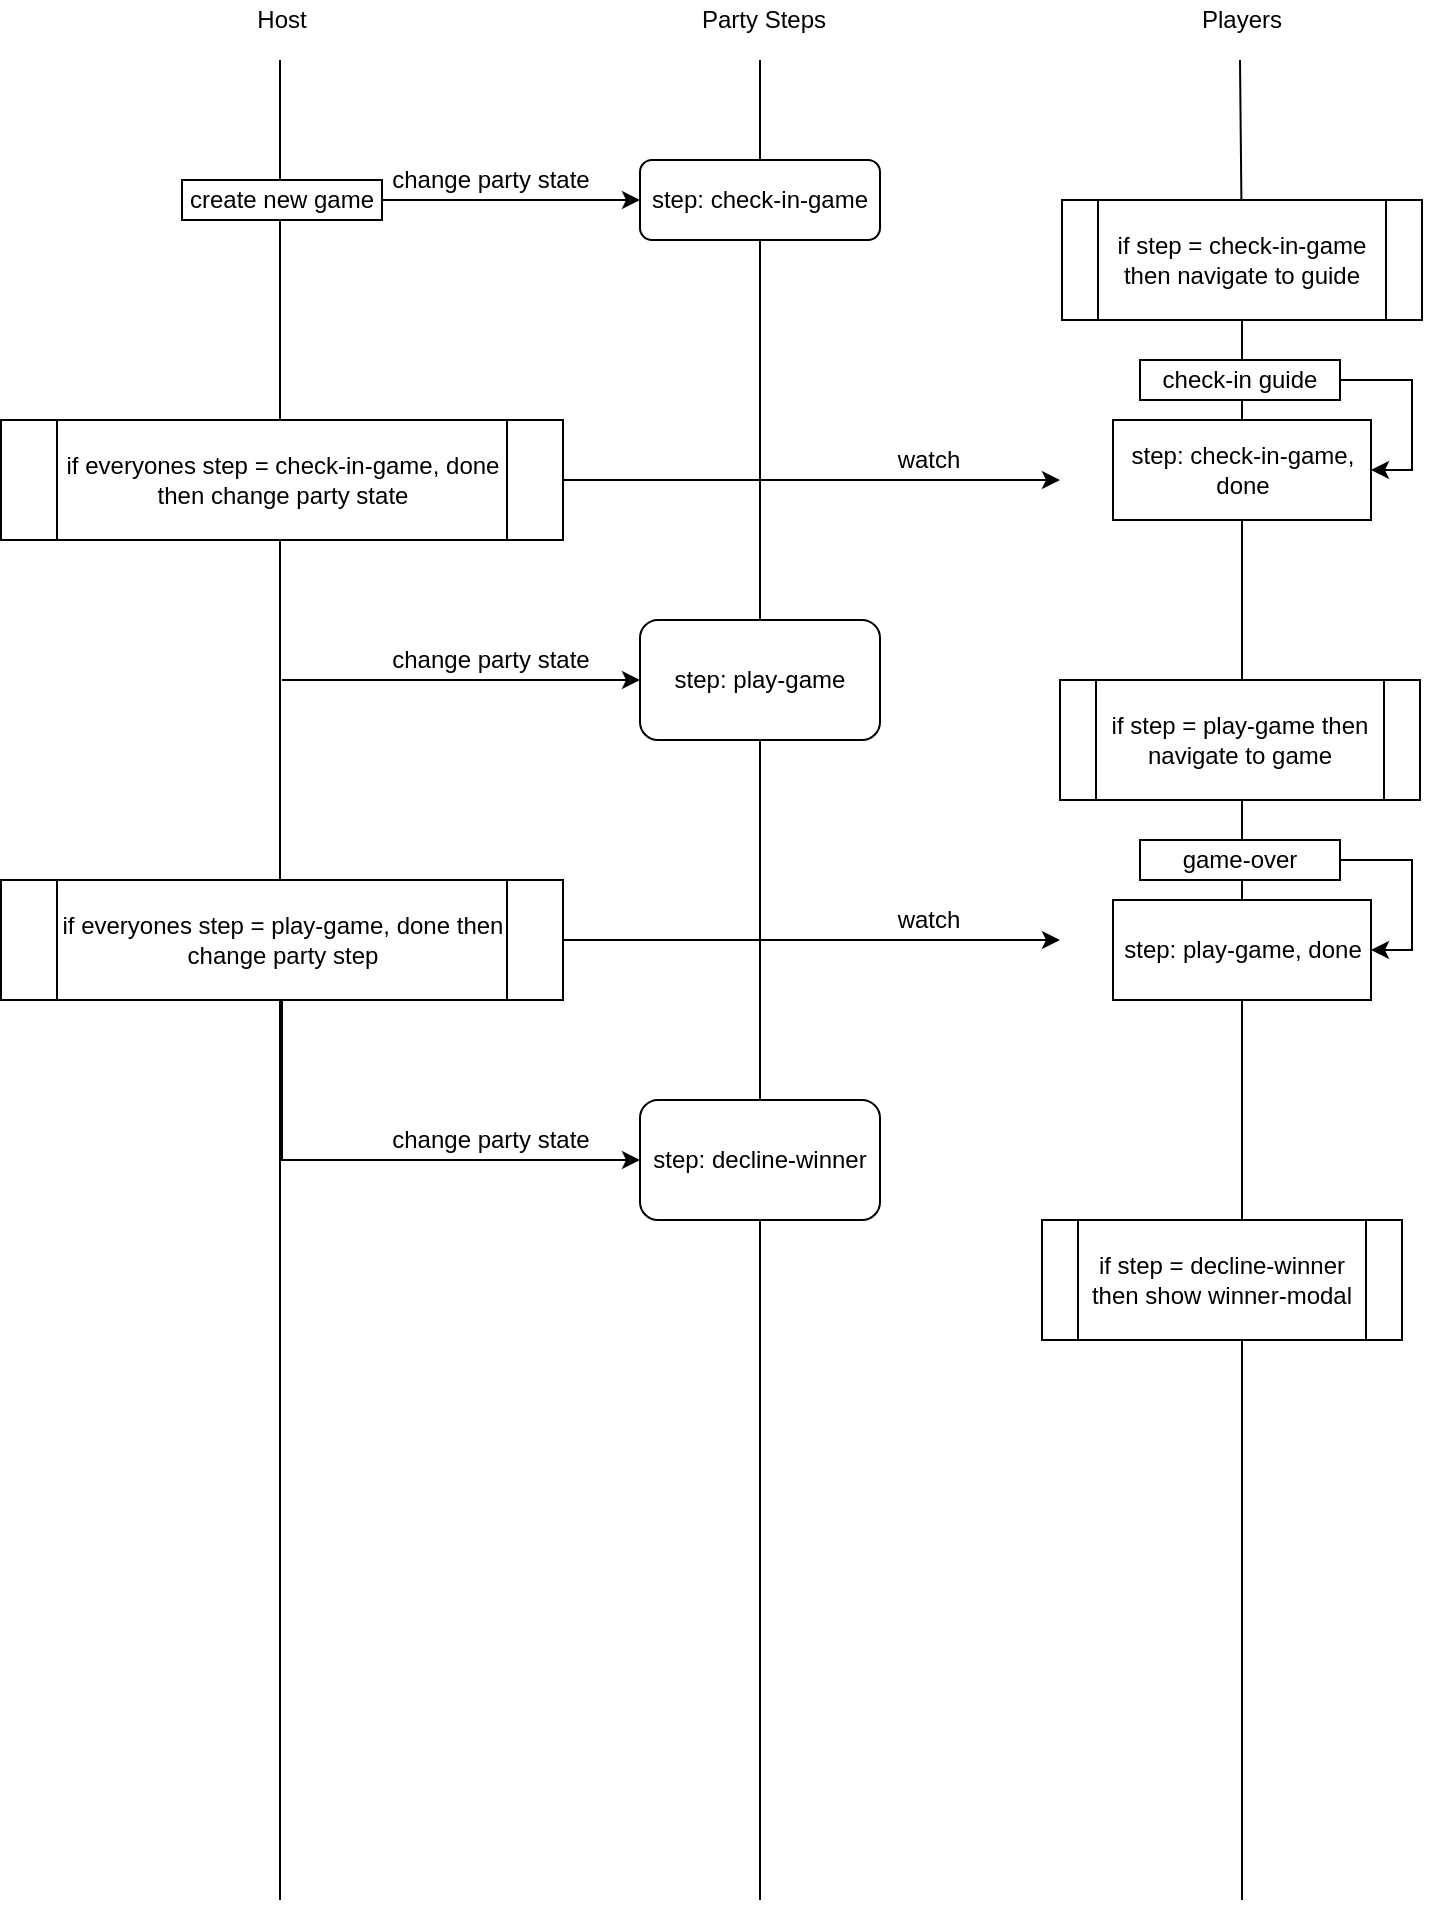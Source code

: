 <mxfile version="13.9.2" type="github">
  <diagram id="EanW1gIYu_CLDVQzPti6" name="Page-1">
    <mxGraphModel dx="211" dy="548" grid="1" gridSize="10" guides="1" tooltips="1" connect="1" arrows="1" fold="1" page="1" pageScale="1" pageWidth="827" pageHeight="1169" math="0" shadow="0">
      <root>
        <mxCell id="0" />
        <mxCell id="1" parent="0" />
        <mxCell id="gKmMaiQlApSWdwAcJFkc-56" value="Party Steps" style="text;html=1;strokeColor=none;fillColor=none;align=center;verticalAlign=middle;whiteSpace=wrap;rounded=0;" parent="1" vertex="1">
          <mxGeometry x="1162" y="50" width="160" height="20" as="geometry" />
        </mxCell>
        <mxCell id="gKmMaiQlApSWdwAcJFkc-57" value="Host" style="text;html=1;strokeColor=none;fillColor=none;align=center;verticalAlign=middle;whiteSpace=wrap;rounded=0;" parent="1" vertex="1">
          <mxGeometry x="921" y="50" width="160" height="20" as="geometry" />
        </mxCell>
        <mxCell id="gKmMaiQlApSWdwAcJFkc-58" value="Players" style="text;html=1;strokeColor=none;fillColor=none;align=center;verticalAlign=middle;whiteSpace=wrap;rounded=0;" parent="1" vertex="1">
          <mxGeometry x="1401" y="50" width="160" height="20" as="geometry" />
        </mxCell>
        <mxCell id="gKmMaiQlApSWdwAcJFkc-59" value="" style="endArrow=none;html=1;" parent="1" edge="1">
          <mxGeometry width="50" height="50" relative="1" as="geometry">
            <mxPoint x="1000" y="1000" as="sourcePoint" />
            <mxPoint x="1000" y="80" as="targetPoint" />
          </mxGeometry>
        </mxCell>
        <mxCell id="gKmMaiQlApSWdwAcJFkc-61" value="" style="endArrow=none;html=1;" parent="1" source="gKmMaiQlApSWdwAcJFkc-68" edge="1">
          <mxGeometry width="50" height="50" relative="1" as="geometry">
            <mxPoint x="1480" y="490" as="sourcePoint" />
            <mxPoint x="1480" y="80" as="targetPoint" />
          </mxGeometry>
        </mxCell>
        <mxCell id="gKmMaiQlApSWdwAcJFkc-63" style="edgeStyle=orthogonalEdgeStyle;rounded=0;orthogonalLoop=1;jettySize=auto;html=1;endArrow=none;endFill=0;" parent="1" source="gKmMaiQlApSWdwAcJFkc-62" edge="1">
          <mxGeometry relative="1" as="geometry">
            <mxPoint x="1240" y="80" as="targetPoint" />
          </mxGeometry>
        </mxCell>
        <mxCell id="gKmMaiQlApSWdwAcJFkc-64" style="edgeStyle=orthogonalEdgeStyle;rounded=0;orthogonalLoop=1;jettySize=auto;html=1;endArrow=none;endFill=0;startArrow=classic;startFill=1;" parent="1" source="gKmMaiQlApSWdwAcJFkc-62" target="gKmMaiQlApSWdwAcJFkc-67" edge="1">
          <mxGeometry relative="1" as="geometry">
            <mxPoint x="1030" y="190" as="targetPoint" />
          </mxGeometry>
        </mxCell>
        <mxCell id="gKmMaiQlApSWdwAcJFkc-79" style="edgeStyle=orthogonalEdgeStyle;rounded=0;orthogonalLoop=1;jettySize=auto;html=1;startArrow=none;startFill=0;endArrow=none;endFill=0;" parent="1" source="gKmMaiQlApSWdwAcJFkc-62" edge="1">
          <mxGeometry relative="1" as="geometry">
            <mxPoint x="1240" y="1000" as="targetPoint" />
          </mxGeometry>
        </mxCell>
        <mxCell id="gKmMaiQlApSWdwAcJFkc-62" value="step: check-in-game" style="rounded=1;whiteSpace=wrap;html=1;" parent="1" vertex="1">
          <mxGeometry x="1180" y="130" width="120" height="40" as="geometry" />
        </mxCell>
        <mxCell id="gKmMaiQlApSWdwAcJFkc-65" value="change party state" style="text;html=1;strokeColor=none;fillColor=none;align=center;verticalAlign=middle;whiteSpace=wrap;rounded=0;" parent="1" vertex="1">
          <mxGeometry x="1051" y="130" width="109" height="20" as="geometry" />
        </mxCell>
        <mxCell id="gKmMaiQlApSWdwAcJFkc-67" value="create new game" style="rounded=0;whiteSpace=wrap;html=1;" parent="1" vertex="1">
          <mxGeometry x="951" y="140" width="100" height="20" as="geometry" />
        </mxCell>
        <mxCell id="gKmMaiQlApSWdwAcJFkc-68" value="if step = check-in-game then navigate to guide" style="shape=process;whiteSpace=wrap;html=1;backgroundOutline=1;" parent="1" vertex="1">
          <mxGeometry x="1391" y="150" width="180" height="60" as="geometry" />
        </mxCell>
        <mxCell id="gKmMaiQlApSWdwAcJFkc-69" value="" style="endArrow=none;html=1;" parent="1" source="gKmMaiQlApSWdwAcJFkc-72" target="gKmMaiQlApSWdwAcJFkc-68" edge="1">
          <mxGeometry width="50" height="50" relative="1" as="geometry">
            <mxPoint x="1480" y="490" as="sourcePoint" />
            <mxPoint x="1480" y="80" as="targetPoint" />
          </mxGeometry>
        </mxCell>
        <mxCell id="gKmMaiQlApSWdwAcJFkc-75" style="edgeStyle=orthogonalEdgeStyle;rounded=0;orthogonalLoop=1;jettySize=auto;html=1;entryX=1;entryY=0.5;entryDx=0;entryDy=0;startArrow=none;startFill=0;endArrow=classic;endFill=1;" parent="1" source="gKmMaiQlApSWdwAcJFkc-70" target="gKmMaiQlApSWdwAcJFkc-72" edge="1">
          <mxGeometry relative="1" as="geometry">
            <Array as="points">
              <mxPoint x="1566" y="240" />
              <mxPoint x="1566" y="285" />
            </Array>
          </mxGeometry>
        </mxCell>
        <mxCell id="gKmMaiQlApSWdwAcJFkc-70" value="check-in guide" style="rounded=0;whiteSpace=wrap;html=1;" parent="1" vertex="1">
          <mxGeometry x="1430" y="230" width="100" height="20" as="geometry" />
        </mxCell>
        <mxCell id="gKmMaiQlApSWdwAcJFkc-72" value="step: check-in-game, done" style="rounded=0;whiteSpace=wrap;html=1;" parent="1" vertex="1">
          <mxGeometry x="1416.5" y="260" width="129" height="50" as="geometry" />
        </mxCell>
        <mxCell id="gKmMaiQlApSWdwAcJFkc-73" value="" style="endArrow=none;html=1;" parent="1" target="gKmMaiQlApSWdwAcJFkc-72" edge="1">
          <mxGeometry width="50" height="50" relative="1" as="geometry">
            <mxPoint x="1481" y="1000" as="sourcePoint" />
            <mxPoint x="1480.903" y="210" as="targetPoint" />
          </mxGeometry>
        </mxCell>
        <mxCell id="gKmMaiQlApSWdwAcJFkc-77" style="edgeStyle=orthogonalEdgeStyle;rounded=0;orthogonalLoop=1;jettySize=auto;html=1;startArrow=none;startFill=0;endArrow=classic;endFill=1;" parent="1" source="gKmMaiQlApSWdwAcJFkc-76" edge="1">
          <mxGeometry relative="1" as="geometry">
            <mxPoint x="1390" y="290" as="targetPoint" />
          </mxGeometry>
        </mxCell>
        <mxCell id="gKmMaiQlApSWdwAcJFkc-80" style="edgeStyle=orthogonalEdgeStyle;rounded=0;orthogonalLoop=1;jettySize=auto;html=1;startArrow=none;startFill=0;endArrow=classic;endFill=1;" parent="1" source="gKmMaiQlApSWdwAcJFkc-82" target="gKmMaiQlApSWdwAcJFkc-81" edge="1">
          <mxGeometry relative="1" as="geometry">
            <mxPoint x="1110" y="460" as="targetPoint" />
            <Array as="points">
              <mxPoint x="1001" y="390" />
            </Array>
          </mxGeometry>
        </mxCell>
        <mxCell id="gKmMaiQlApSWdwAcJFkc-76" value="if everyones step = check-in-game, done then change party state" style="shape=process;whiteSpace=wrap;html=1;backgroundOutline=1;" parent="1" vertex="1">
          <mxGeometry x="860.5" y="260" width="281" height="60" as="geometry" />
        </mxCell>
        <mxCell id="gKmMaiQlApSWdwAcJFkc-78" value="watch" style="text;html=1;strokeColor=none;fillColor=none;align=center;verticalAlign=middle;whiteSpace=wrap;rounded=0;" parent="1" vertex="1">
          <mxGeometry x="1270" y="270" width="109" height="20" as="geometry" />
        </mxCell>
        <mxCell id="gKmMaiQlApSWdwAcJFkc-81" value="step: play-game" style="rounded=1;whiteSpace=wrap;html=1;" parent="1" vertex="1">
          <mxGeometry x="1180" y="360" width="120" height="60" as="geometry" />
        </mxCell>
        <mxCell id="gKmMaiQlApSWdwAcJFkc-82" value="change party state" style="text;html=1;strokeColor=none;fillColor=none;align=center;verticalAlign=middle;whiteSpace=wrap;rounded=0;" parent="1" vertex="1">
          <mxGeometry x="1051" y="370" width="109" height="20" as="geometry" />
        </mxCell>
        <mxCell id="gKmMaiQlApSWdwAcJFkc-84" value="if step&amp;nbsp;= play-game then navigate to game" style="shape=process;whiteSpace=wrap;html=1;backgroundOutline=1;" parent="1" vertex="1">
          <mxGeometry x="1390" y="390" width="180" height="60" as="geometry" />
        </mxCell>
        <mxCell id="gKmMaiQlApSWdwAcJFkc-85" style="edgeStyle=orthogonalEdgeStyle;rounded=0;orthogonalLoop=1;jettySize=auto;html=1;entryX=1;entryY=0.5;entryDx=0;entryDy=0;startArrow=none;startFill=0;endArrow=classic;endFill=1;" parent="1" source="gKmMaiQlApSWdwAcJFkc-86" target="gKmMaiQlApSWdwAcJFkc-87" edge="1">
          <mxGeometry relative="1" as="geometry">
            <Array as="points">
              <mxPoint x="1566" y="480" />
              <mxPoint x="1566" y="525" />
            </Array>
          </mxGeometry>
        </mxCell>
        <mxCell id="gKmMaiQlApSWdwAcJFkc-86" value="game-over" style="rounded=0;whiteSpace=wrap;html=1;" parent="1" vertex="1">
          <mxGeometry x="1430" y="470" width="100" height="20" as="geometry" />
        </mxCell>
        <mxCell id="gKmMaiQlApSWdwAcJFkc-87" value="step: play-game, done" style="rounded=0;whiteSpace=wrap;html=1;" parent="1" vertex="1">
          <mxGeometry x="1416.5" y="500" width="129" height="50" as="geometry" />
        </mxCell>
        <mxCell id="gKmMaiQlApSWdwAcJFkc-88" style="edgeStyle=orthogonalEdgeStyle;rounded=0;orthogonalLoop=1;jettySize=auto;html=1;startArrow=none;startFill=0;endArrow=classic;endFill=1;" parent="1" source="gKmMaiQlApSWdwAcJFkc-89" edge="1">
          <mxGeometry relative="1" as="geometry">
            <mxPoint x="1390" y="520" as="targetPoint" />
          </mxGeometry>
        </mxCell>
        <mxCell id="gKmMaiQlApSWdwAcJFkc-91" style="edgeStyle=orthogonalEdgeStyle;rounded=0;orthogonalLoop=1;jettySize=auto;html=1;startArrow=none;startFill=0;endArrow=classic;endFill=1;" parent="1" source="gKmMaiQlApSWdwAcJFkc-89" target="gKmMaiQlApSWdwAcJFkc-92" edge="1">
          <mxGeometry relative="1" as="geometry">
            <mxPoint x="1100" y="670" as="targetPoint" />
            <Array as="points">
              <mxPoint x="1001" y="630" />
            </Array>
          </mxGeometry>
        </mxCell>
        <mxCell id="gKmMaiQlApSWdwAcJFkc-89" value="if everyones step = play-game, done then change party step" style="shape=process;whiteSpace=wrap;html=1;backgroundOutline=1;" parent="1" vertex="1">
          <mxGeometry x="860.5" y="490" width="281" height="60" as="geometry" />
        </mxCell>
        <mxCell id="gKmMaiQlApSWdwAcJFkc-90" value="watch" style="text;html=1;strokeColor=none;fillColor=none;align=center;verticalAlign=middle;whiteSpace=wrap;rounded=0;" parent="1" vertex="1">
          <mxGeometry x="1270" y="500" width="109" height="20" as="geometry" />
        </mxCell>
        <mxCell id="gKmMaiQlApSWdwAcJFkc-92" value="step: decline-winner" style="rounded=1;whiteSpace=wrap;html=1;" parent="1" vertex="1">
          <mxGeometry x="1180" y="600" width="120" height="60" as="geometry" />
        </mxCell>
        <mxCell id="gKmMaiQlApSWdwAcJFkc-93" value="change party state" style="text;html=1;strokeColor=none;fillColor=none;align=center;verticalAlign=middle;whiteSpace=wrap;rounded=0;" parent="1" vertex="1">
          <mxGeometry x="1051" y="610" width="109" height="20" as="geometry" />
        </mxCell>
        <mxCell id="gKmMaiQlApSWdwAcJFkc-94" value="if step = decline-winner then show winner-modal" style="shape=process;whiteSpace=wrap;html=1;backgroundOutline=1;" parent="1" vertex="1">
          <mxGeometry x="1381" y="660" width="180" height="60" as="geometry" />
        </mxCell>
      </root>
    </mxGraphModel>
  </diagram>
</mxfile>
